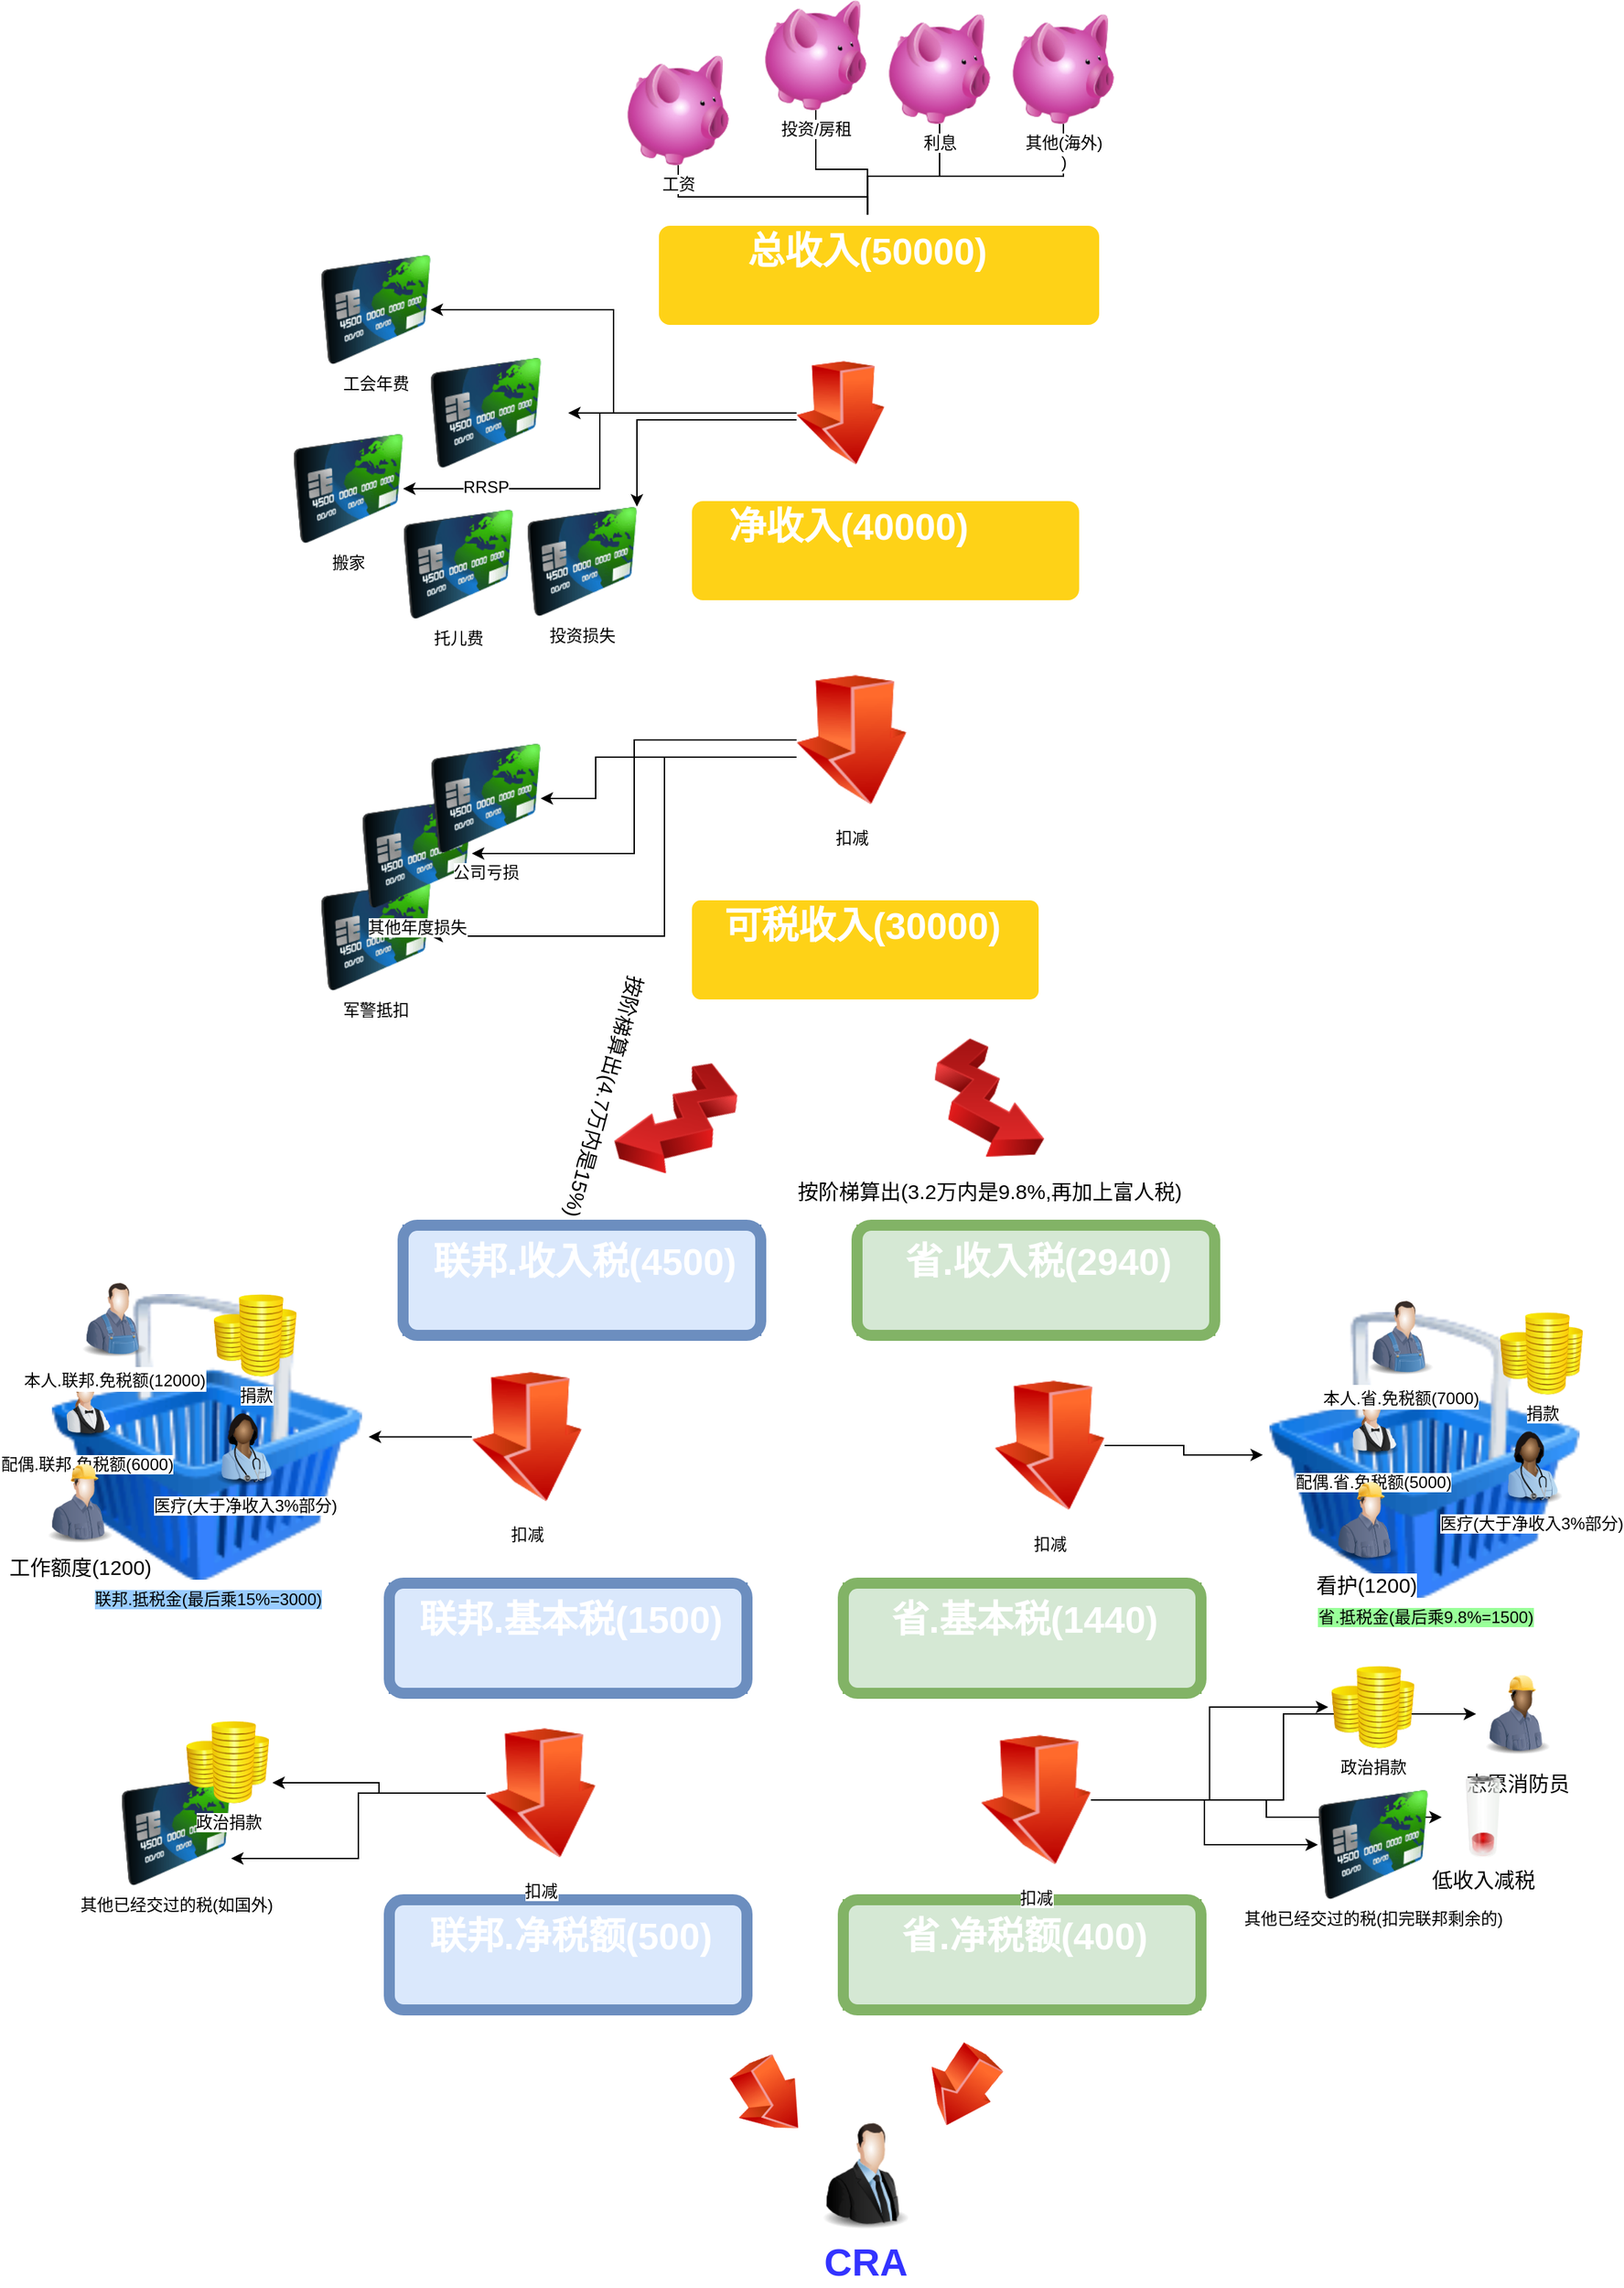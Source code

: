 <mxfile version="12.7.9" type="github">
  <diagram name="Page-1" id="12e1b939-464a-85fe-373e-61e167be1490">
    <mxGraphModel dx="1485" dy="1088" grid="1" gridSize="10" guides="1" tooltips="1" connect="1" arrows="1" fold="1" page="1" pageScale="1.5" pageWidth="827" pageHeight="11169" background="#ffffff" math="0" shadow="0">
      <root>
        <mxCell id="0" />
        <mxCell id="1" parent="0" />
        <mxCell id="60da8b9f42644d3a-7" value="" style="line;strokeWidth=2;html=1;rounded=0;shadow=0;fontSize=27;align=center;fillColor=none;strokeColor=#FFFFFF;" parent="1" vertex="1">
          <mxGeometry x="516" y="705" width="240" height="10" as="geometry" />
        </mxCell>
        <mxCell id="r8NnEnYyrBjSwJoiBO07-27" style="edgeStyle=orthogonalEdgeStyle;rounded=0;orthogonalLoop=1;jettySize=auto;html=1;" edge="1" parent="1" source="r8NnEnYyrBjSwJoiBO07-2" target="r8NnEnYyrBjSwJoiBO07-21">
          <mxGeometry relative="1" as="geometry" />
        </mxCell>
        <mxCell id="r8NnEnYyrBjSwJoiBO07-28" style="edgeStyle=orthogonalEdgeStyle;rounded=0;orthogonalLoop=1;jettySize=auto;html=1;" edge="1" parent="1" source="r8NnEnYyrBjSwJoiBO07-2" target="r8NnEnYyrBjSwJoiBO07-22">
          <mxGeometry relative="1" as="geometry" />
        </mxCell>
        <mxCell id="r8NnEnYyrBjSwJoiBO07-29" style="edgeStyle=orthogonalEdgeStyle;rounded=0;orthogonalLoop=1;jettySize=auto;html=1;" edge="1" parent="1" source="r8NnEnYyrBjSwJoiBO07-2" target="r8NnEnYyrBjSwJoiBO07-25">
          <mxGeometry relative="1" as="geometry" />
        </mxCell>
        <mxCell id="r8NnEnYyrBjSwJoiBO07-31" style="edgeStyle=orthogonalEdgeStyle;rounded=0;orthogonalLoop=1;jettySize=auto;html=1;" edge="1" parent="1" source="r8NnEnYyrBjSwJoiBO07-2" target="r8NnEnYyrBjSwJoiBO07-24">
          <mxGeometry relative="1" as="geometry">
            <Array as="points">
              <mxPoint x="480" y="425" />
            </Array>
          </mxGeometry>
        </mxCell>
        <mxCell id="r8NnEnYyrBjSwJoiBO07-2" value="扣减" style="image;html=1;labelBackgroundColor=#ffffff;image=img/lib/clip_art/finance/Arrow_Down_128x128.png" vertex="1" parent="1">
          <mxGeometry x="596" y="370" width="64" height="100" as="geometry" />
        </mxCell>
        <mxCell id="r8NnEnYyrBjSwJoiBO07-4" value="" style="edgeStyle=orthogonalEdgeStyle;rounded=0;orthogonalLoop=1;jettySize=auto;html=1;" edge="1" parent="1" source="r8NnEnYyrBjSwJoiBO07-3" target="60da8b9f42644d3a-3">
          <mxGeometry relative="1" as="geometry" />
        </mxCell>
        <mxCell id="r8NnEnYyrBjSwJoiBO07-3" value="工资" style="image;html=1;labelBackgroundColor=#ffffff;image=img/lib/clip_art/finance/Piggy_Bank_128x128.png" vertex="1" parent="1">
          <mxGeometry x="470" y="160" width="80" height="80" as="geometry" />
        </mxCell>
        <mxCell id="r8NnEnYyrBjSwJoiBO07-6" value="" style="edgeStyle=orthogonalEdgeStyle;rounded=0;orthogonalLoop=1;jettySize=auto;html=1;" edge="1" parent="1" source="r8NnEnYyrBjSwJoiBO07-5" target="60da8b9f42644d3a-3">
          <mxGeometry relative="1" as="geometry" />
        </mxCell>
        <mxCell id="r8NnEnYyrBjSwJoiBO07-5" value="投资/房租" style="image;html=1;labelBackgroundColor=#ffffff;image=img/lib/clip_art/finance/Piggy_Bank_128x128.png" vertex="1" parent="1">
          <mxGeometry x="570" y="120" width="80" height="80" as="geometry" />
        </mxCell>
        <mxCell id="r8NnEnYyrBjSwJoiBO07-9" style="edgeStyle=orthogonalEdgeStyle;rounded=0;orthogonalLoop=1;jettySize=auto;html=1;" edge="1" parent="1" source="r8NnEnYyrBjSwJoiBO07-7" target="60da8b9f42644d3a-3">
          <mxGeometry relative="1" as="geometry" />
        </mxCell>
        <mxCell id="r8NnEnYyrBjSwJoiBO07-7" value="利息" style="image;html=1;labelBackgroundColor=#ffffff;image=img/lib/clip_art/finance/Piggy_Bank_128x128.png" vertex="1" parent="1">
          <mxGeometry x="660" y="130" width="80" height="80" as="geometry" />
        </mxCell>
        <mxCell id="r8NnEnYyrBjSwJoiBO07-10" style="edgeStyle=orthogonalEdgeStyle;rounded=0;orthogonalLoop=1;jettySize=auto;html=1;" edge="1" parent="1" source="r8NnEnYyrBjSwJoiBO07-8" target="60da8b9f42644d3a-3">
          <mxGeometry relative="1" as="geometry" />
        </mxCell>
        <mxCell id="r8NnEnYyrBjSwJoiBO07-8" value="其他(海外)&lt;br&gt;)" style="image;html=1;labelBackgroundColor=#ffffff;image=img/lib/clip_art/finance/Piggy_Bank_128x128.png" vertex="1" parent="1">
          <mxGeometry x="750" y="130" width="80" height="80" as="geometry" />
        </mxCell>
        <mxCell id="r8NnEnYyrBjSwJoiBO07-12" value="" style="group" vertex="1" connectable="0" parent="1">
          <mxGeometry x="480" y="280" width="340" height="80" as="geometry" />
        </mxCell>
        <mxCell id="60da8b9f42644d3a-2" value="" style="whiteSpace=wrap;html=1;rounded=1;shadow=0;strokeWidth=8;fontSize=20;align=center;fillColor=#FED217;strokeColor=#FFFFFF;" parent="r8NnEnYyrBjSwJoiBO07-12" vertex="1">
          <mxGeometry x="11.972" width="328.028" height="80" as="geometry" />
        </mxCell>
        <mxCell id="60da8b9f42644d3a-3" value="总收入(50000)" style="text;html=1;strokeColor=none;fillColor=none;align=center;verticalAlign=middle;whiteSpace=wrap;rounded=0;shadow=0;fontSize=27;fontColor=#FFFFFF;fontStyle=1" parent="r8NnEnYyrBjSwJoiBO07-12" vertex="1">
          <mxGeometry y="6.15" width="335.21" height="33.85" as="geometry" />
        </mxCell>
        <mxCell id="r8NnEnYyrBjSwJoiBO07-15" value="" style="group" vertex="1" connectable="0" parent="1">
          <mxGeometry x="486" y="480" width="300" height="80" as="geometry" />
        </mxCell>
        <mxCell id="r8NnEnYyrBjSwJoiBO07-16" value="" style="whiteSpace=wrap;html=1;rounded=1;shadow=0;strokeWidth=8;fontSize=20;align=center;fillColor=#FED217;strokeColor=#FFFFFF;" vertex="1" parent="r8NnEnYyrBjSwJoiBO07-15">
          <mxGeometry x="30.003" width="289.437" height="80" as="geometry" />
        </mxCell>
        <mxCell id="r8NnEnYyrBjSwJoiBO07-17" value="净收入(40000)" style="text;html=1;strokeColor=none;fillColor=none;align=center;verticalAlign=middle;whiteSpace=wrap;rounded=0;shadow=0;fontSize=27;fontColor=#FFFFFF;fontStyle=1" vertex="1" parent="r8NnEnYyrBjSwJoiBO07-15">
          <mxGeometry y="6.15" width="295.774" height="33.85" as="geometry" />
        </mxCell>
        <mxCell id="r8NnEnYyrBjSwJoiBO07-20" value="联邦.抵税金(最后乘15%=3000)" style="image;html=1;labelBackgroundColor=#99CCFF;image=img/lib/clip_art/finance/Shopping_Cart_128x128.png" vertex="1" parent="1">
          <mxGeometry x="50" y="1060" width="235" height="207.5" as="geometry" />
        </mxCell>
        <mxCell id="r8NnEnYyrBjSwJoiBO07-21" value="RRSP" style="image;html=1;labelBackgroundColor=#ffffff;image=img/lib/clip_art/finance/Credit_Card_128x128.png" vertex="1" parent="1">
          <mxGeometry x="310" y="380" width="120" height="80" as="geometry" />
        </mxCell>
        <mxCell id="r8NnEnYyrBjSwJoiBO07-23" value="托儿费" style="image;html=1;labelBackgroundColor=#ffffff;image=img/lib/clip_art/finance/Credit_Card_128x128.png" vertex="1" parent="1">
          <mxGeometry x="310" y="490" width="80" height="80" as="geometry" />
        </mxCell>
        <mxCell id="r8NnEnYyrBjSwJoiBO07-24" value="投资损失" style="image;html=1;labelBackgroundColor=#ffffff;image=img/lib/clip_art/finance/Credit_Card_128x128.png" vertex="1" parent="1">
          <mxGeometry x="400" y="488" width="80" height="80" as="geometry" />
        </mxCell>
        <mxCell id="r8NnEnYyrBjSwJoiBO07-25" value="搬家" style="image;html=1;labelBackgroundColor=#ffffff;image=img/lib/clip_art/finance/Credit_Card_128x128.png" vertex="1" parent="1">
          <mxGeometry x="230" y="435" width="80" height="80" as="geometry" />
        </mxCell>
        <mxCell id="r8NnEnYyrBjSwJoiBO07-22" value="工会年费" style="image;html=1;labelBackgroundColor=#ffffff;image=img/lib/clip_art/finance/Credit_Card_128x128.png" vertex="1" parent="1">
          <mxGeometry x="250" y="305" width="80" height="80" as="geometry" />
        </mxCell>
        <mxCell id="r8NnEnYyrBjSwJoiBO07-33" value="" style="group" vertex="1" connectable="0" parent="1">
          <mxGeometry x="516" y="770" width="260" height="80" as="geometry" />
        </mxCell>
        <mxCell id="r8NnEnYyrBjSwJoiBO07-34" value="" style="whiteSpace=wrap;html=1;rounded=1;shadow=0;strokeWidth=8;fontSize=20;align=center;fillColor=#FED217;strokeColor=#FFFFFF;arcSize=13;" vertex="1" parent="r8NnEnYyrBjSwJoiBO07-33">
          <mxGeometry width="260" height="80" as="geometry" />
        </mxCell>
        <mxCell id="r8NnEnYyrBjSwJoiBO07-35" value="可税收入(30000)" style="text;html=1;strokeColor=none;fillColor=none;align=center;verticalAlign=middle;whiteSpace=wrap;rounded=0;shadow=0;fontSize=27;fontColor=#FFFFFF;fontStyle=1" vertex="1" parent="r8NnEnYyrBjSwJoiBO07-33">
          <mxGeometry y="6.15" width="256.337" height="33.85" as="geometry" />
        </mxCell>
        <mxCell id="r8NnEnYyrBjSwJoiBO07-40" style="edgeStyle=orthogonalEdgeStyle;rounded=0;orthogonalLoop=1;jettySize=auto;html=1;entryX=1;entryY=0.5;entryDx=0;entryDy=0;" edge="1" parent="1" source="r8NnEnYyrBjSwJoiBO07-36" target="r8NnEnYyrBjSwJoiBO07-39">
          <mxGeometry relative="1" as="geometry">
            <Array as="points">
              <mxPoint x="450" y="670" />
              <mxPoint x="450" y="700" />
            </Array>
          </mxGeometry>
        </mxCell>
        <mxCell id="r8NnEnYyrBjSwJoiBO07-41" style="edgeStyle=orthogonalEdgeStyle;rounded=0;orthogonalLoop=1;jettySize=auto;html=1;" edge="1" parent="1" source="r8NnEnYyrBjSwJoiBO07-36" target="r8NnEnYyrBjSwJoiBO07-38">
          <mxGeometry relative="1" as="geometry" />
        </mxCell>
        <mxCell id="r8NnEnYyrBjSwJoiBO07-42" style="edgeStyle=orthogonalEdgeStyle;rounded=0;orthogonalLoop=1;jettySize=auto;html=1;entryX=1;entryY=0.5;entryDx=0;entryDy=0;" edge="1" parent="1" source="r8NnEnYyrBjSwJoiBO07-36" target="r8NnEnYyrBjSwJoiBO07-37">
          <mxGeometry relative="1" as="geometry">
            <Array as="points">
              <mxPoint x="500" y="670" />
              <mxPoint x="500" y="800" />
            </Array>
          </mxGeometry>
        </mxCell>
        <mxCell id="r8NnEnYyrBjSwJoiBO07-36" value="扣减" style="image;html=1;labelBackgroundColor=#ffffff;image=img/lib/clip_art/finance/Arrow_Down_128x128.png" vertex="1" parent="1">
          <mxGeometry x="596" y="600" width="80" height="115" as="geometry" />
        </mxCell>
        <mxCell id="r8NnEnYyrBjSwJoiBO07-37" value="军警抵扣" style="image;html=1;labelBackgroundColor=#ffffff;image=img/lib/clip_art/finance/Credit_Card_128x128.png" vertex="1" parent="1">
          <mxGeometry x="250" y="760" width="80" height="80" as="geometry" />
        </mxCell>
        <mxCell id="r8NnEnYyrBjSwJoiBO07-38" value="其他年度损失" style="image;html=1;labelBackgroundColor=#ffffff;image=img/lib/clip_art/finance/Credit_Card_128x128.png" vertex="1" parent="1">
          <mxGeometry x="280" y="700" width="80" height="80" as="geometry" />
        </mxCell>
        <mxCell id="r8NnEnYyrBjSwJoiBO07-39" value="公司亏损" style="image;html=1;labelBackgroundColor=#ffffff;image=img/lib/clip_art/finance/Credit_Card_128x128.png" vertex="1" parent="1">
          <mxGeometry x="330" y="660" width="80" height="80" as="geometry" />
        </mxCell>
        <mxCell id="r8NnEnYyrBjSwJoiBO07-43" value="" style="group;labelBackgroundColor=#CC399B;fillColor=#dae8fc;strokeColor=#6c8ebf;" vertex="1" connectable="0" parent="1">
          <mxGeometry x="310" y="1010" width="260" height="80" as="geometry" />
        </mxCell>
        <mxCell id="r8NnEnYyrBjSwJoiBO07-44" value="" style="whiteSpace=wrap;html=1;rounded=1;shadow=0;strokeWidth=8;fontSize=20;align=center;fillColor=#dae8fc;strokeColor=#6c8ebf;arcSize=13;labelBackgroundColor=#FF66FF;" vertex="1" parent="r8NnEnYyrBjSwJoiBO07-43">
          <mxGeometry width="260" height="80" as="geometry" />
        </mxCell>
        <mxCell id="r8NnEnYyrBjSwJoiBO07-45" value="联邦.收入税(4500)" style="text;html=1;strokeColor=none;fillColor=none;align=center;verticalAlign=middle;whiteSpace=wrap;rounded=0;shadow=0;fontSize=27;fontColor=#FFFFFF;fontStyle=1" vertex="1" parent="r8NnEnYyrBjSwJoiBO07-43">
          <mxGeometry x="3.66" y="10" width="256.337" height="33.85" as="geometry" />
        </mxCell>
        <mxCell id="r8NnEnYyrBjSwJoiBO07-49" value="配偶.联邦.免税额(6000)" style="image;html=1;labelBackgroundColor=#ffffff;image=img/lib/clip_art/people/Waiter_Woman_128x128.png" vertex="1" parent="1">
          <mxGeometry x="55" y="1110" width="50" height="60" as="geometry" />
        </mxCell>
        <mxCell id="r8NnEnYyrBjSwJoiBO07-53" value="医疗(大于净收入3%部分)" style="image;html=1;labelBackgroundColor=#ffffff;image=img/lib/clip_art/people/Nurse_Woman_Black_128x128.png" vertex="1" parent="1">
          <mxGeometry x="165" y="1140" width="60" height="60" as="geometry" />
        </mxCell>
        <mxCell id="r8NnEnYyrBjSwJoiBO07-55" value="捐款" style="image;html=1;labelBackgroundColor=#ffffff;image=img/lib/clip_art/finance/Coins_128x128.png" vertex="1" parent="1">
          <mxGeometry x="170" y="1060" width="65" height="60" as="geometry" />
        </mxCell>
        <mxCell id="r8NnEnYyrBjSwJoiBO07-57" value="按阶梯算出(4.7万内是15%)" style="image;html=1;labelBackgroundColor=#ffffff;image=img/lib/clip_art/finance/Stock_Down_128x128.png;rotation=105;fontSize=15;" vertex="1" parent="1">
          <mxGeometry x="457" y="890" width="106" height="80.03" as="geometry" />
        </mxCell>
        <mxCell id="r8NnEnYyrBjSwJoiBO07-59" style="edgeStyle=orthogonalEdgeStyle;rounded=0;orthogonalLoop=1;jettySize=auto;html=1;fontSize=15;" edge="1" parent="1" source="r8NnEnYyrBjSwJoiBO07-58" target="r8NnEnYyrBjSwJoiBO07-20">
          <mxGeometry relative="1" as="geometry" />
        </mxCell>
        <mxCell id="r8NnEnYyrBjSwJoiBO07-58" value="扣减" style="image;html=1;labelBackgroundColor=#ffffff;image=img/lib/clip_art/finance/Arrow_Down_128x128.png" vertex="1" parent="1">
          <mxGeometry x="360" y="1106.25" width="80" height="115" as="geometry" />
        </mxCell>
        <mxCell id="r8NnEnYyrBjSwJoiBO07-60" value="" style="group;labelBackgroundColor=#CC399B;fillColor=#dae8fc;strokeColor=#6c8ebf;" vertex="1" connectable="0" parent="1">
          <mxGeometry x="300" y="1270" width="260" height="80" as="geometry" />
        </mxCell>
        <mxCell id="r8NnEnYyrBjSwJoiBO07-61" value="" style="whiteSpace=wrap;html=1;rounded=1;shadow=0;strokeWidth=8;fontSize=20;align=center;fillColor=#dae8fc;strokeColor=#6c8ebf;arcSize=13;labelBackgroundColor=#FF66FF;" vertex="1" parent="r8NnEnYyrBjSwJoiBO07-60">
          <mxGeometry width="260" height="80" as="geometry" />
        </mxCell>
        <mxCell id="r8NnEnYyrBjSwJoiBO07-62" value="联邦.基本税(1500)" style="text;html=1;strokeColor=none;fillColor=none;align=center;verticalAlign=middle;whiteSpace=wrap;rounded=0;shadow=0;fontSize=27;fontColor=#FFFFFF;fontStyle=1" vertex="1" parent="r8NnEnYyrBjSwJoiBO07-60">
          <mxGeometry x="3.66" y="10" width="256.337" height="33.85" as="geometry" />
        </mxCell>
        <mxCell id="r8NnEnYyrBjSwJoiBO07-63" value="" style="group;labelBackgroundColor=#CC399B;" vertex="1" connectable="0" parent="1">
          <mxGeometry x="300" y="1500" width="260" height="80" as="geometry" />
        </mxCell>
        <mxCell id="r8NnEnYyrBjSwJoiBO07-64" value="" style="whiteSpace=wrap;html=1;rounded=1;shadow=0;strokeWidth=8;fontSize=20;align=center;fillColor=#dae8fc;strokeColor=#6c8ebf;arcSize=13;labelBackgroundColor=#FF66FF;" vertex="1" parent="r8NnEnYyrBjSwJoiBO07-63">
          <mxGeometry width="260" height="80" as="geometry" />
        </mxCell>
        <mxCell id="r8NnEnYyrBjSwJoiBO07-65" value="联邦.净税额(500)" style="text;html=1;strokeColor=none;fillColor=none;align=center;verticalAlign=middle;whiteSpace=wrap;rounded=0;shadow=0;fontSize=27;fontColor=#FFFFFF;fontStyle=1" vertex="1" parent="r8NnEnYyrBjSwJoiBO07-63">
          <mxGeometry x="3.66" y="10" width="256.337" height="33.85" as="geometry" />
        </mxCell>
        <mxCell id="r8NnEnYyrBjSwJoiBO07-70" style="edgeStyle=orthogonalEdgeStyle;rounded=0;orthogonalLoop=1;jettySize=auto;html=1;entryX=1;entryY=0.75;entryDx=0;entryDy=0;fontSize=15;" edge="1" parent="1" source="r8NnEnYyrBjSwJoiBO07-66" target="r8NnEnYyrBjSwJoiBO07-69">
          <mxGeometry relative="1" as="geometry" />
        </mxCell>
        <mxCell id="r8NnEnYyrBjSwJoiBO07-71" style="edgeStyle=orthogonalEdgeStyle;rounded=0;orthogonalLoop=1;jettySize=auto;html=1;entryX=1;entryY=0.75;entryDx=0;entryDy=0;fontSize=15;" edge="1" parent="1" source="r8NnEnYyrBjSwJoiBO07-66" target="r8NnEnYyrBjSwJoiBO07-67">
          <mxGeometry relative="1" as="geometry" />
        </mxCell>
        <mxCell id="r8NnEnYyrBjSwJoiBO07-66" value="扣减" style="image;html=1;labelBackgroundColor=#ffffff;image=img/lib/clip_art/finance/Arrow_Down_128x128.png" vertex="1" parent="1">
          <mxGeometry x="370" y="1365" width="80" height="115" as="geometry" />
        </mxCell>
        <mxCell id="r8NnEnYyrBjSwJoiBO07-67" value="其他已经交过的税(如国外)" style="image;html=1;labelBackgroundColor=#ffffff;image=img/lib/clip_art/finance/Credit_Card_128x128.png" vertex="1" parent="1">
          <mxGeometry x="105" y="1410" width="80" height="80" as="geometry" />
        </mxCell>
        <mxCell id="r8NnEnYyrBjSwJoiBO07-69" value="政治捐款" style="image;html=1;labelBackgroundColor=#ffffff;image=img/lib/clip_art/finance/Coins_128x128.png" vertex="1" parent="1">
          <mxGeometry x="150" y="1370" width="65" height="60" as="geometry" />
        </mxCell>
        <mxCell id="r8NnEnYyrBjSwJoiBO07-72" value="工作额度(1200)" style="image;html=1;labelBackgroundColor=#ffffff;image=img/lib/clip_art/people/Construction_Worker_Man_128x128.png;fontSize=15;" vertex="1" parent="1">
          <mxGeometry x="45" y="1180" width="60" height="63" as="geometry" />
        </mxCell>
        <mxCell id="r8NnEnYyrBjSwJoiBO07-73" value="&lt;font color=&quot;#3333ff&quot; style=&quot;font-size: 28px;&quot;&gt;&lt;b style=&quot;font-size: 28px;&quot;&gt;CRA&lt;/b&gt;&lt;/font&gt;" style="image;html=1;labelBackgroundColor=#ffffff;image=img/lib/clip_art/people/Suit_Man_128x128.png;fillColor=#7EA6E0;fontSize=28;fontColor=#00FF80;" vertex="1" parent="1">
          <mxGeometry x="606" y="1660" width="80" height="80" as="geometry" />
        </mxCell>
        <mxCell id="r8NnEnYyrBjSwJoiBO07-74" value="&lt;span style=&quot;color: rgb(0 , 0 , 0) ; font-size: 12px&quot;&gt;本人.联邦.免税额(12000)&lt;/span&gt;" style="image;html=1;labelBackgroundColor=#ffffff;image=img/lib/clip_art/people/Farmer_Man_128x128.png;fillColor=#7EA6E0;fontSize=15;fontColor=#00FF80;" vertex="1" parent="1">
          <mxGeometry x="70" y="1046.25" width="60" height="60" as="geometry" />
        </mxCell>
        <mxCell id="r8NnEnYyrBjSwJoiBO07-75" value="" style="image;html=1;labelBackgroundColor=#ffffff;image=img/lib/clip_art/finance/Arrow_Down_128x128.png;fillColor=#7EA6E0;fontSize=15;fontColor=#00FF80;rotation=-30;" vertex="1" parent="1">
          <mxGeometry x="550" y="1610" width="50" height="70" as="geometry" />
        </mxCell>
        <mxCell id="r8NnEnYyrBjSwJoiBO07-76" value="" style="group;labelBackgroundColor=#CC399B;fillColor=#d5e8d4;strokeColor=#82b366;" vertex="1" connectable="0" parent="1">
          <mxGeometry x="640" y="1010" width="260" height="80" as="geometry" />
        </mxCell>
        <mxCell id="r8NnEnYyrBjSwJoiBO07-77" value="" style="whiteSpace=wrap;html=1;rounded=1;shadow=0;strokeWidth=8;fontSize=20;align=center;fillColor=#d5e8d4;strokeColor=#82b366;arcSize=13;labelBackgroundColor=#FF66FF;" vertex="1" parent="r8NnEnYyrBjSwJoiBO07-76">
          <mxGeometry width="260" height="80" as="geometry" />
        </mxCell>
        <mxCell id="r8NnEnYyrBjSwJoiBO07-78" value="省.收入税(2940)" style="text;html=1;strokeColor=none;fillColor=none;align=center;verticalAlign=middle;whiteSpace=wrap;rounded=0;shadow=0;fontSize=27;fontColor=#FFFFFF;fontStyle=1" vertex="1" parent="r8NnEnYyrBjSwJoiBO07-76">
          <mxGeometry x="3.66" y="10" width="256.337" height="33.85" as="geometry" />
        </mxCell>
        <mxCell id="r8NnEnYyrBjSwJoiBO07-98" style="edgeStyle=orthogonalEdgeStyle;rounded=0;orthogonalLoop=1;jettySize=auto;html=1;fontSize=15;fontColor=#00FF80;" edge="1" parent="1" source="r8NnEnYyrBjSwJoiBO07-80" target="r8NnEnYyrBjSwJoiBO07-92">
          <mxGeometry relative="1" as="geometry" />
        </mxCell>
        <mxCell id="r8NnEnYyrBjSwJoiBO07-80" value="扣减" style="image;html=1;labelBackgroundColor=#ffffff;image=img/lib/clip_art/finance/Arrow_Down_128x128.png" vertex="1" parent="1">
          <mxGeometry x="740" y="1112.5" width="80" height="115" as="geometry" />
        </mxCell>
        <mxCell id="r8NnEnYyrBjSwJoiBO07-81" value="" style="group;labelBackgroundColor=#CC399B;fillColor=#d5e8d4;strokeColor=#82b366;" vertex="1" connectable="0" parent="1">
          <mxGeometry x="630" y="1270" width="260" height="80" as="geometry" />
        </mxCell>
        <mxCell id="r8NnEnYyrBjSwJoiBO07-82" value="" style="whiteSpace=wrap;html=1;rounded=1;shadow=0;strokeWidth=8;fontSize=20;align=center;fillColor=#d5e8d4;strokeColor=#82b366;arcSize=13;labelBackgroundColor=#FF66FF;" vertex="1" parent="r8NnEnYyrBjSwJoiBO07-81">
          <mxGeometry width="260" height="80" as="geometry" />
        </mxCell>
        <mxCell id="r8NnEnYyrBjSwJoiBO07-83" value="省.基本税(1440)" style="text;html=1;strokeColor=none;fillColor=none;align=center;verticalAlign=middle;whiteSpace=wrap;rounded=0;shadow=0;fontSize=27;fontColor=#FFFFFF;fontStyle=1" vertex="1" parent="r8NnEnYyrBjSwJoiBO07-81">
          <mxGeometry x="3.66" y="10" width="256.337" height="33.85" as="geometry" />
        </mxCell>
        <mxCell id="r8NnEnYyrBjSwJoiBO07-84" value="" style="group;labelBackgroundColor=#CC399B;fillColor=#d5e8d4;strokeColor=#82b366;" vertex="1" connectable="0" parent="1">
          <mxGeometry x="630" y="1500" width="260" height="80" as="geometry" />
        </mxCell>
        <mxCell id="r8NnEnYyrBjSwJoiBO07-85" value="" style="whiteSpace=wrap;html=1;rounded=1;shadow=0;strokeWidth=8;fontSize=20;align=center;fillColor=#d5e8d4;strokeColor=#82b366;arcSize=13;labelBackgroundColor=#FF66FF;" vertex="1" parent="r8NnEnYyrBjSwJoiBO07-84">
          <mxGeometry width="260" height="80" as="geometry" />
        </mxCell>
        <mxCell id="r8NnEnYyrBjSwJoiBO07-86" value="省.净税额(400)" style="text;html=1;strokeColor=none;fillColor=none;align=center;verticalAlign=middle;whiteSpace=wrap;rounded=0;shadow=0;fontSize=27;fontColor=#FFFFFF;fontStyle=1" vertex="1" parent="r8NnEnYyrBjSwJoiBO07-84">
          <mxGeometry x="3.66" y="10" width="256.337" height="33.85" as="geometry" />
        </mxCell>
        <mxCell id="r8NnEnYyrBjSwJoiBO07-101" style="edgeStyle=orthogonalEdgeStyle;rounded=0;orthogonalLoop=1;jettySize=auto;html=1;fontSize=15;fontColor=#00FF80;" edge="1" parent="1" source="r8NnEnYyrBjSwJoiBO07-87" target="r8NnEnYyrBjSwJoiBO07-100">
          <mxGeometry relative="1" as="geometry" />
        </mxCell>
        <mxCell id="r8NnEnYyrBjSwJoiBO07-102" style="edgeStyle=orthogonalEdgeStyle;rounded=0;orthogonalLoop=1;jettySize=auto;html=1;fontSize=15;fontColor=#00FF80;" edge="1" parent="1" source="r8NnEnYyrBjSwJoiBO07-87" target="r8NnEnYyrBjSwJoiBO07-99">
          <mxGeometry relative="1" as="geometry" />
        </mxCell>
        <mxCell id="r8NnEnYyrBjSwJoiBO07-104" style="edgeStyle=orthogonalEdgeStyle;rounded=0;orthogonalLoop=1;jettySize=auto;html=1;fontSize=15;fontColor=#000000;" edge="1" parent="1" source="r8NnEnYyrBjSwJoiBO07-87" target="r8NnEnYyrBjSwJoiBO07-103">
          <mxGeometry relative="1" as="geometry" />
        </mxCell>
        <mxCell id="r8NnEnYyrBjSwJoiBO07-107" style="edgeStyle=orthogonalEdgeStyle;rounded=0;orthogonalLoop=1;jettySize=auto;html=1;fontSize=15;fontColor=#000000;" edge="1" parent="1" source="r8NnEnYyrBjSwJoiBO07-87" target="r8NnEnYyrBjSwJoiBO07-106">
          <mxGeometry relative="1" as="geometry" />
        </mxCell>
        <mxCell id="r8NnEnYyrBjSwJoiBO07-87" value="扣减" style="image;html=1;labelBackgroundColor=#ffffff;image=img/lib/clip_art/finance/Arrow_Down_128x128.png" vertex="1" parent="1">
          <mxGeometry x="730" y="1370" width="80" height="115" as="geometry" />
        </mxCell>
        <mxCell id="r8NnEnYyrBjSwJoiBO07-90" value="" style="image;html=1;labelBackgroundColor=#ffffff;image=img/lib/clip_art/finance/Arrow_Down_128x128.png;fillColor=#7EA6E0;fontSize=15;fontColor=#00FF80;rotation=36;" vertex="1" parent="1">
          <mxGeometry x="690" y="1600" width="50" height="70" as="geometry" />
        </mxCell>
        <mxCell id="r8NnEnYyrBjSwJoiBO07-91" value="按阶梯算出(3.2万内是9.8%,再加上富人税)" style="image;html=1;labelBackgroundColor=#ffffff;image=img/lib/clip_art/finance/Stock_Down_128x128.png;rotation=0;fontSize=15;direction=north;flipV=1;" vertex="1" parent="1">
          <mxGeometry x="695.975" y="864.035" width="80.03" height="106" as="geometry" />
        </mxCell>
        <mxCell id="r8NnEnYyrBjSwJoiBO07-92" value="省.抵税金(最后乘9.8%=1500)" style="image;html=1;labelBackgroundColor=#99FF99;image=img/lib/clip_art/finance/Shopping_Cart_128x128.png" vertex="1" parent="1">
          <mxGeometry x="935" y="1073.13" width="235" height="207.5" as="geometry" />
        </mxCell>
        <mxCell id="r8NnEnYyrBjSwJoiBO07-93" value="配偶.省.免税额(5000)" style="image;html=1;labelBackgroundColor=#ffffff;image=img/lib/clip_art/people/Waiter_Woman_128x128.png" vertex="1" parent="1">
          <mxGeometry x="990" y="1123.13" width="50" height="60" as="geometry" />
        </mxCell>
        <mxCell id="r8NnEnYyrBjSwJoiBO07-94" value="医疗(大于净收入3%部分)" style="image;html=1;labelBackgroundColor=#ffffff;image=img/lib/clip_art/people/Nurse_Woman_Black_128x128.png" vertex="1" parent="1">
          <mxGeometry x="1100" y="1153.13" width="60" height="60" as="geometry" />
        </mxCell>
        <mxCell id="r8NnEnYyrBjSwJoiBO07-95" value="捐款" style="image;html=1;labelBackgroundColor=#ffffff;image=img/lib/clip_art/finance/Coins_128x128.png" vertex="1" parent="1">
          <mxGeometry x="1105" y="1073.13" width="65" height="60" as="geometry" />
        </mxCell>
        <mxCell id="r8NnEnYyrBjSwJoiBO07-96" value="看护(1200)" style="image;html=1;labelBackgroundColor=#ffffff;image=img/lib/clip_art/people/Construction_Worker_Man_128x128.png;fontSize=15;" vertex="1" parent="1">
          <mxGeometry x="980" y="1193.13" width="60" height="63" as="geometry" />
        </mxCell>
        <mxCell id="r8NnEnYyrBjSwJoiBO07-97" value="&lt;span style=&quot;color: rgb(0 , 0 , 0) ; font-size: 12px&quot;&gt;本人.省.免税额(7000)&lt;/span&gt;" style="image;html=1;labelBackgroundColor=#ffffff;image=img/lib/clip_art/people/Farmer_Man_128x128.png;fillColor=#7EA6E0;fontSize=15;fontColor=#00FF80;" vertex="1" parent="1">
          <mxGeometry x="1005" y="1059.38" width="60" height="60" as="geometry" />
        </mxCell>
        <mxCell id="r8NnEnYyrBjSwJoiBO07-99" value="其他已经交过的税(扣完联邦剩余的)" style="image;html=1;labelBackgroundColor=#ffffff;image=img/lib/clip_art/finance/Credit_Card_128x128.png" vertex="1" parent="1">
          <mxGeometry x="975" y="1420" width="80" height="80" as="geometry" />
        </mxCell>
        <mxCell id="r8NnEnYyrBjSwJoiBO07-100" value="政治捐款" style="image;html=1;labelBackgroundColor=#ffffff;image=img/lib/clip_art/finance/Coins_128x128.png" vertex="1" parent="1">
          <mxGeometry x="982.5" y="1330" width="65" height="60" as="geometry" />
        </mxCell>
        <mxCell id="r8NnEnYyrBjSwJoiBO07-103" value="志愿消防员" style="image;html=1;labelBackgroundColor=#ffffff;image=img/lib/clip_art/people/Construction_Worker_Man_Black_128x128.png;fillColor=#7EA6E0;fontSize=15;fontColor=#000000;" vertex="1" parent="1">
          <mxGeometry x="1090" y="1330" width="60" height="70" as="geometry" />
        </mxCell>
        <mxCell id="r8NnEnYyrBjSwJoiBO07-106" value="低收入减税" style="image;html=1;labelBackgroundColor=#ffffff;image=img/lib/clip_art/general/Battery_0_128x128.png;fillColor=#7EA6E0;fontSize=15;fontColor=#000000;" vertex="1" parent="1">
          <mxGeometry x="1065" y="1410" width="60" height="60" as="geometry" />
        </mxCell>
      </root>
    </mxGraphModel>
  </diagram>
</mxfile>
